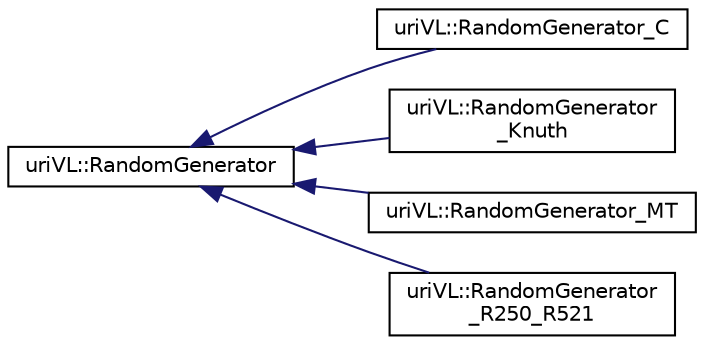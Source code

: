 digraph "Graphical Class Hierarchy"
{
  edge [fontname="Helvetica",fontsize="10",labelfontname="Helvetica",labelfontsize="10"];
  node [fontname="Helvetica",fontsize="10",shape=record];
  rankdir="LR";
  Node1 [label="uriVL::RandomGenerator",height=0.2,width=0.4,color="black", fillcolor="white", style="filled",URL="$classuriVL_1_1RandomGenerator.html",tooltip="Pure virtual parent class for pseudorandom number generators. "];
  Node1 -> Node2 [dir="back",color="midnightblue",fontsize="10",style="solid",fontname="Helvetica"];
  Node2 [label="uriVL::RandomGenerator_C",height=0.2,width=0.4,color="black", fillcolor="white", style="filled",URL="$classuriVL_1_1RandomGenerator__C.html",tooltip="Pseudorandom number generator wrapper class for the awful standard C function. "];
  Node1 -> Node3 [dir="back",color="midnightblue",fontsize="10",style="solid",fontname="Helvetica"];
  Node3 [label="uriVL::RandomGenerator\l_Knuth",height=0.2,width=0.4,color="black", fillcolor="white", style="filled",URL="$classuriVL_1_1RandomGenerator__Knuth.html",tooltip="Random number generator class that implements Knuth&#39;s algorithm (by way of the Numerical Recipes in C..."];
  Node1 -> Node4 [dir="back",color="midnightblue",fontsize="10",style="solid",fontname="Helvetica"];
  Node4 [label="uriVL::RandomGenerator_MT",height=0.2,width=0.4,color="black", fillcolor="white", style="filled",URL="$classuriVL_1_1RandomGenerator__MT.html",tooltip="Random number generator class that uses the Mersenne Twister algorithm of Matsumoto and Nishimura imp..."];
  Node1 -> Node5 [dir="back",color="midnightblue",fontsize="10",style="solid",fontname="Helvetica"];
  Node5 [label="uriVL::RandomGenerator\l_R250_R521",height=0.2,width=0.4,color="black", fillcolor="white", style="filled",URL="$classuriVL_1_1RandomGenerator__R250__R521.html",tooltip="Random number generator class that uses the combined R250-R521 algorithm implemented by Michael Brund..."];
}
